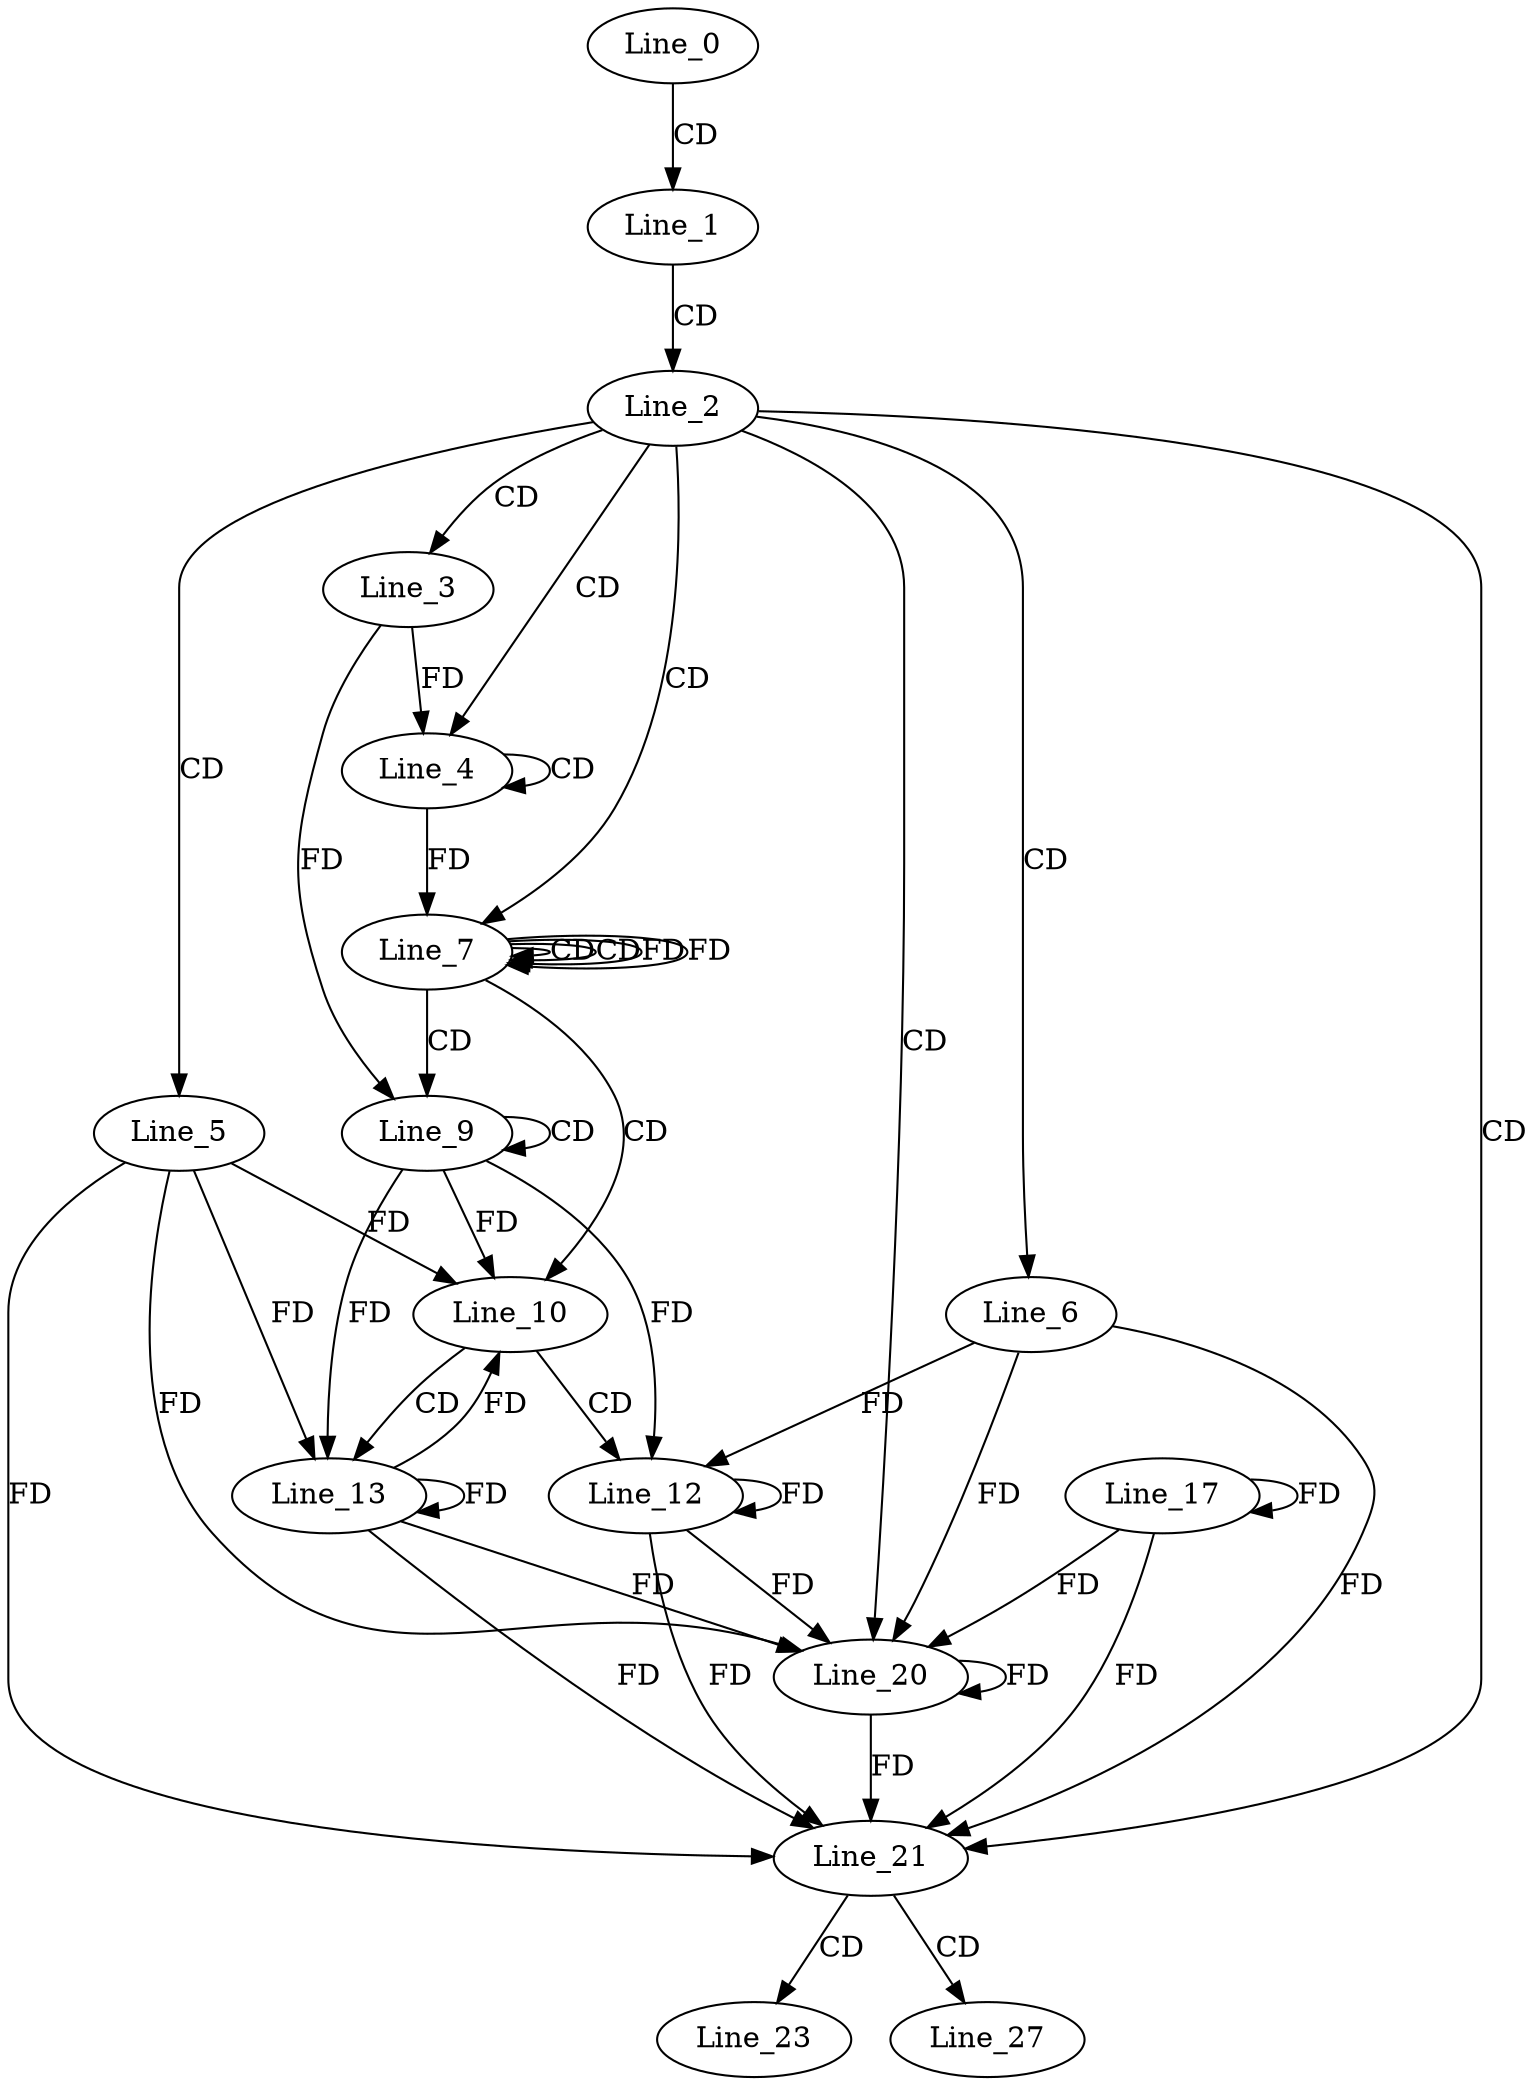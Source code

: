 digraph G {
  Line_0;
  Line_1;
  Line_2;
  Line_3;
  Line_4;
  Line_4;
  Line_5;
  Line_6;
  Line_7;
  Line_7;
  Line_7;
  Line_9;
  Line_9;
  Line_10;
  Line_12;
  Line_13;
  Line_17;
  Line_20;
  Line_21;
  Line_23;
  Line_27;
  Line_0 -> Line_1 [ label="CD" ];
  Line_1 -> Line_2 [ label="CD" ];
  Line_2 -> Line_3 [ label="CD" ];
  Line_2 -> Line_4 [ label="CD" ];
  Line_4 -> Line_4 [ label="CD" ];
  Line_3 -> Line_4 [ label="FD" ];
  Line_2 -> Line_5 [ label="CD" ];
  Line_2 -> Line_6 [ label="CD" ];
  Line_2 -> Line_7 [ label="CD" ];
  Line_7 -> Line_7 [ label="CD" ];
  Line_4 -> Line_7 [ label="FD" ];
  Line_7 -> Line_7 [ label="CD" ];
  Line_7 -> Line_7 [ label="FD" ];
  Line_7 -> Line_9 [ label="CD" ];
  Line_9 -> Line_9 [ label="CD" ];
  Line_3 -> Line_9 [ label="FD" ];
  Line_7 -> Line_10 [ label="CD" ];
  Line_5 -> Line_10 [ label="FD" ];
  Line_9 -> Line_10 [ label="FD" ];
  Line_10 -> Line_12 [ label="CD" ];
  Line_12 -> Line_12 [ label="FD" ];
  Line_6 -> Line_12 [ label="FD" ];
  Line_9 -> Line_12 [ label="FD" ];
  Line_10 -> Line_13 [ label="CD" ];
  Line_13 -> Line_13 [ label="FD" ];
  Line_5 -> Line_13 [ label="FD" ];
  Line_9 -> Line_13 [ label="FD" ];
  Line_17 -> Line_17 [ label="FD" ];
  Line_2 -> Line_20 [ label="CD" ];
  Line_12 -> Line_20 [ label="FD" ];
  Line_17 -> Line_20 [ label="FD" ];
  Line_6 -> Line_20 [ label="FD" ];
  Line_20 -> Line_20 [ label="FD" ];
  Line_13 -> Line_20 [ label="FD" ];
  Line_5 -> Line_20 [ label="FD" ];
  Line_2 -> Line_21 [ label="CD" ];
  Line_13 -> Line_21 [ label="FD" ];
  Line_5 -> Line_21 [ label="FD" ];
  Line_12 -> Line_21 [ label="FD" ];
  Line_17 -> Line_21 [ label="FD" ];
  Line_6 -> Line_21 [ label="FD" ];
  Line_20 -> Line_21 [ label="FD" ];
  Line_21 -> Line_23 [ label="CD" ];
  Line_21 -> Line_27 [ label="CD" ];
  Line_7 -> Line_7 [ label="FD" ];
  Line_13 -> Line_10 [ label="FD" ];
}
